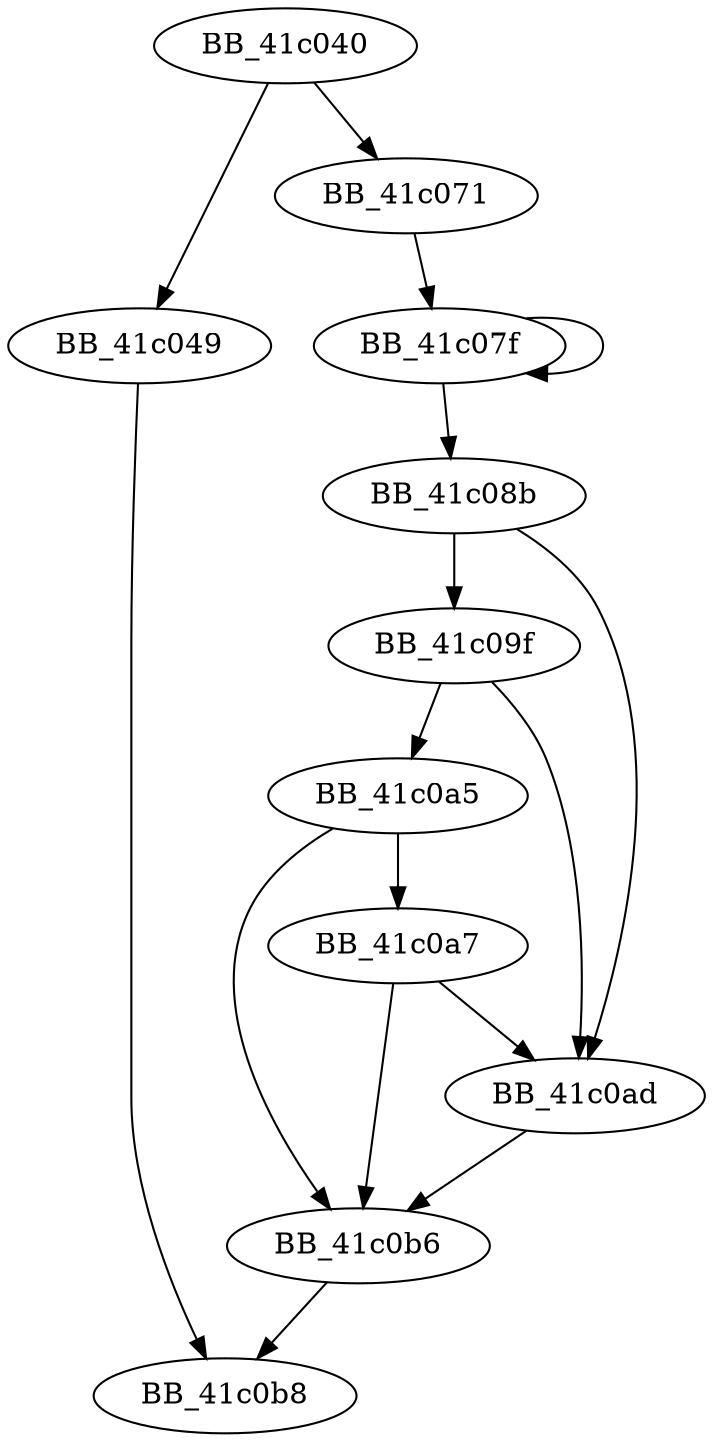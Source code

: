 DiGraph __aulldvrm{
BB_41c040->BB_41c049
BB_41c040->BB_41c071
BB_41c049->BB_41c0b8
BB_41c071->BB_41c07f
BB_41c07f->BB_41c07f
BB_41c07f->BB_41c08b
BB_41c08b->BB_41c09f
BB_41c08b->BB_41c0ad
BB_41c09f->BB_41c0a5
BB_41c09f->BB_41c0ad
BB_41c0a5->BB_41c0a7
BB_41c0a5->BB_41c0b6
BB_41c0a7->BB_41c0ad
BB_41c0a7->BB_41c0b6
BB_41c0ad->BB_41c0b6
BB_41c0b6->BB_41c0b8
}
